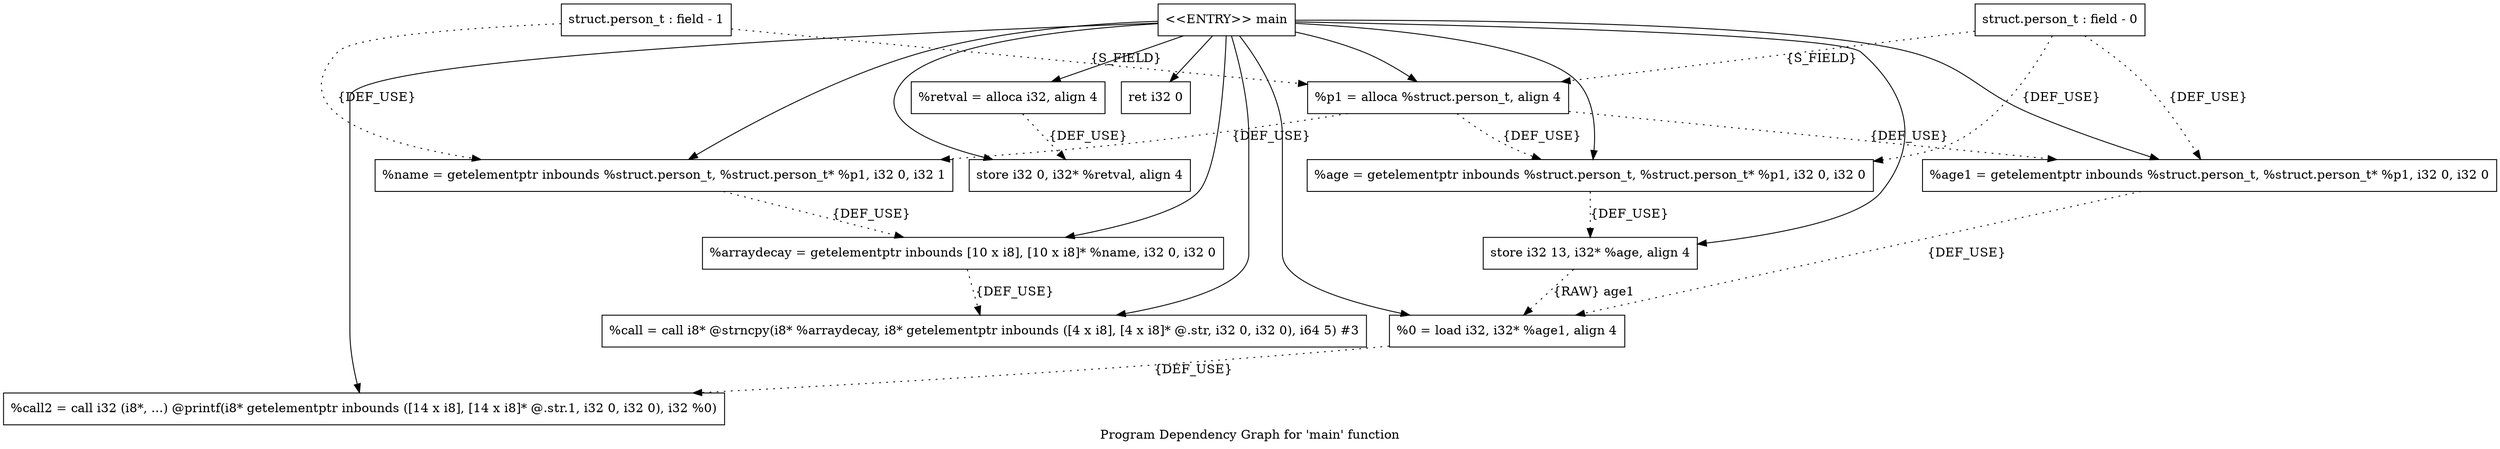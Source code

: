 digraph "Program Dependency Graph for 'main' function" {
	label="Program Dependency Graph for 'main' function";

	Node0x8b40940 [shape=record,label="{  %retval = alloca i32, align 4}"];
	Node0x8b40940 -> Node0x8b409b0[style=dotted,label = "{DEF_USE}" ];
	Node0x8b409b0 [shape=record,label="{  store i32 0, i32* %retval, align 4}"];
	Node0x8b40b70 [shape=record,label="{  %p1 = alloca %struct.person_t, align 4}"];
	Node0x8b40b70 -> Node0x8b40c10[style=dotted,label = "{DEF_USE}" ];
	Node0x8b40b70 -> Node0x8b40c80[style=dotted,label = "{DEF_USE}" ];
	Node0x8b40b70 -> Node0x8b40cf0[style=dotted,label = "{DEF_USE}" ];
	Node0x8b40c10 [shape=record,label="{  %age = getelementptr inbounds %struct.person_t, %struct.person_t* %p1, i32 0, i32 0}"];
	Node0x8b40c10 -> Node0x8b40be0[style=dotted,label = "{DEF_USE}" ];
	Node0x8b40c80 [shape=record,label="{  %name = getelementptr inbounds %struct.person_t, %struct.person_t* %p1, i32 0, i32 1}"];
	Node0x8b40c80 -> Node0x8b3ecc0[style=dotted,label = "{DEF_USE}" ];
	Node0x8b40cf0 [shape=record,label="{  %age1 = getelementptr inbounds %struct.person_t, %struct.person_t* %p1, i32 0, i32 0}"];
	Node0x8b40cf0 -> Node0x8b3ec30[style=dotted,label = "{DEF_USE}" ];
	Node0x8b40be0 [shape=record,label="{  store i32 13, i32* %age, align 4}"];
	Node0x8b40be0 -> Node0x8b3ec30[style=dotted,label = "{RAW} age1"];
	Node0x8b3ec30 [shape=record,label="{  %0 = load i32, i32* %age1, align 4}"];
	Node0x8b3ec30 -> Node0x8b3ee90[style=dotted,label = "{DEF_USE}" ];
	Node0x8b3ecc0 [shape=record,label="{  %arraydecay = getelementptr inbounds [10 x i8], [10 x i8]* %name, i32 0, i32 0}"];
	Node0x8b3ecc0 -> Node0x8b3ede0[style=dotted,label = "{DEF_USE}" ];
	Node0x8b3ede0 [shape=record,label="{  %call = call i8* @strncpy(i8* %arraydecay, i8* getelementptr inbounds ([4 x i8], [4 x i8]* @.str, i32 0, i32 0), i64 5) #3}"];
	Node0x8b3ee90 [shape=record,label="{  %call2 = call i32 (i8*, ...) @printf(i8* getelementptr inbounds ([14 x i8], [14 x i8]* @.str.1, i32 0, i32 0), i32 %0)}"];
	Node0x8b3ef20 [shape=record,label="{\<\<ENTRY\>\> main}"];
	Node0x8b3ef20 -> Node0x8b40940;
	Node0x8b3ef20 -> Node0x8b40b70;
	Node0x8b3ef20 -> Node0x8b409b0;
	Node0x8b3ef20 -> Node0x8b40c10;
	Node0x8b3ef20 -> Node0x8b40be0;
	Node0x8b3ef20 -> Node0x8b40c80;
	Node0x8b3ef20 -> Node0x8b3ecc0;
	Node0x8b3ef20 -> Node0x8b3ede0;
	Node0x8b3ef20 -> Node0x8b40cf0;
	Node0x8b3ef20 -> Node0x8b3ec30;
	Node0x8b3ef20 -> Node0x8b3ee90;
	Node0x8b3ef20 -> Node0x8b3efb0;
	Node0x8b3efb0 [shape=record,label="{  ret i32 0}"];
	Node0x8b3f020 [shape=record,label="{struct.person_t : field - 0}"];
	Node0x8b3f020 -> Node0x8b40b70[style=dotted, label="{S_FIELD}"];
	Node0x8b3f020 -> Node0x8b40c10[style=dotted,label = "{DEF_USE}" ];
	Node0x8b3f020 -> Node0x8b40cf0[style=dotted,label = "{DEF_USE}" ];
	Node0x8b3f1c0 [shape=record,label="{struct.person_t : field - 1}"];
	Node0x8b3f1c0 -> Node0x8b40b70[style=dotted, label="{S_FIELD}"];
	Node0x8b3f1c0 -> Node0x8b40c80[style=dotted,label = "{DEF_USE}" ];
}
